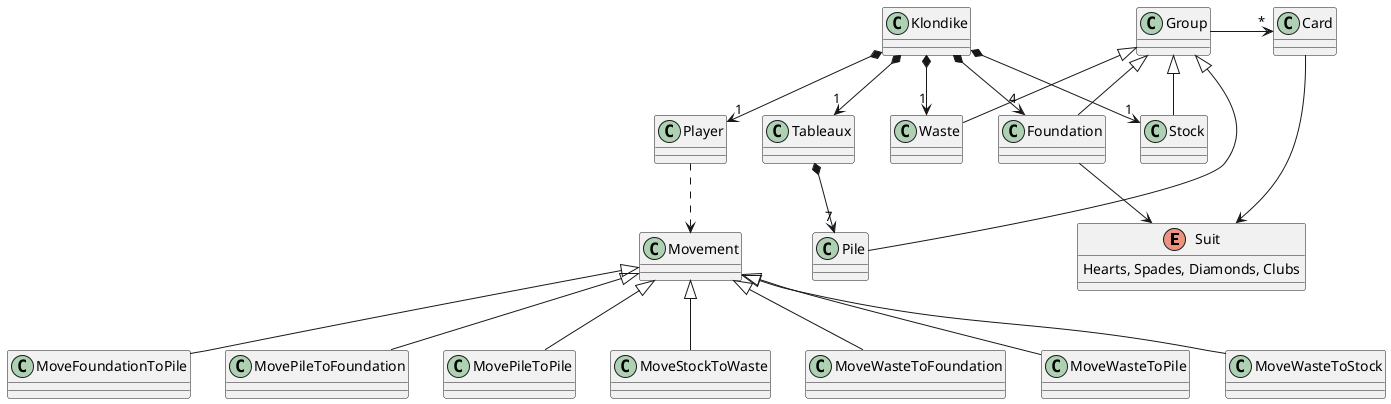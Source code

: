 @startuml DomainModel

enum Suit {
 Hearts, Spades, Diamonds, Clubs
}

Card --> Suit

Group -> "*" Card
Group <|-down- Pile
Group <|-down- Stock
Group <|-down- Waste
Group <|-down- Foundation


Tableaux *-down-> "7" Pile
Klondike *-down-> "1" Stock
Klondike *-down-> "1" Waste
Klondike *-down-> "1" Tableaux
Klondike *-down-> "4" Foundation
Klondike *-down-> "1" Player

Foundation --> Suit

Player..>Movement

Movement <|-- MoveFoundationToPile
Movement <|-- MovePileToFoundation
Movement <|-- MovePileToPile
Movement <|-- MoveStockToWaste
Movement <|-- MoveWasteToFoundation
Movement <|-- MoveWasteToPile
Movement <|-- MoveWasteToStock

@enduml


